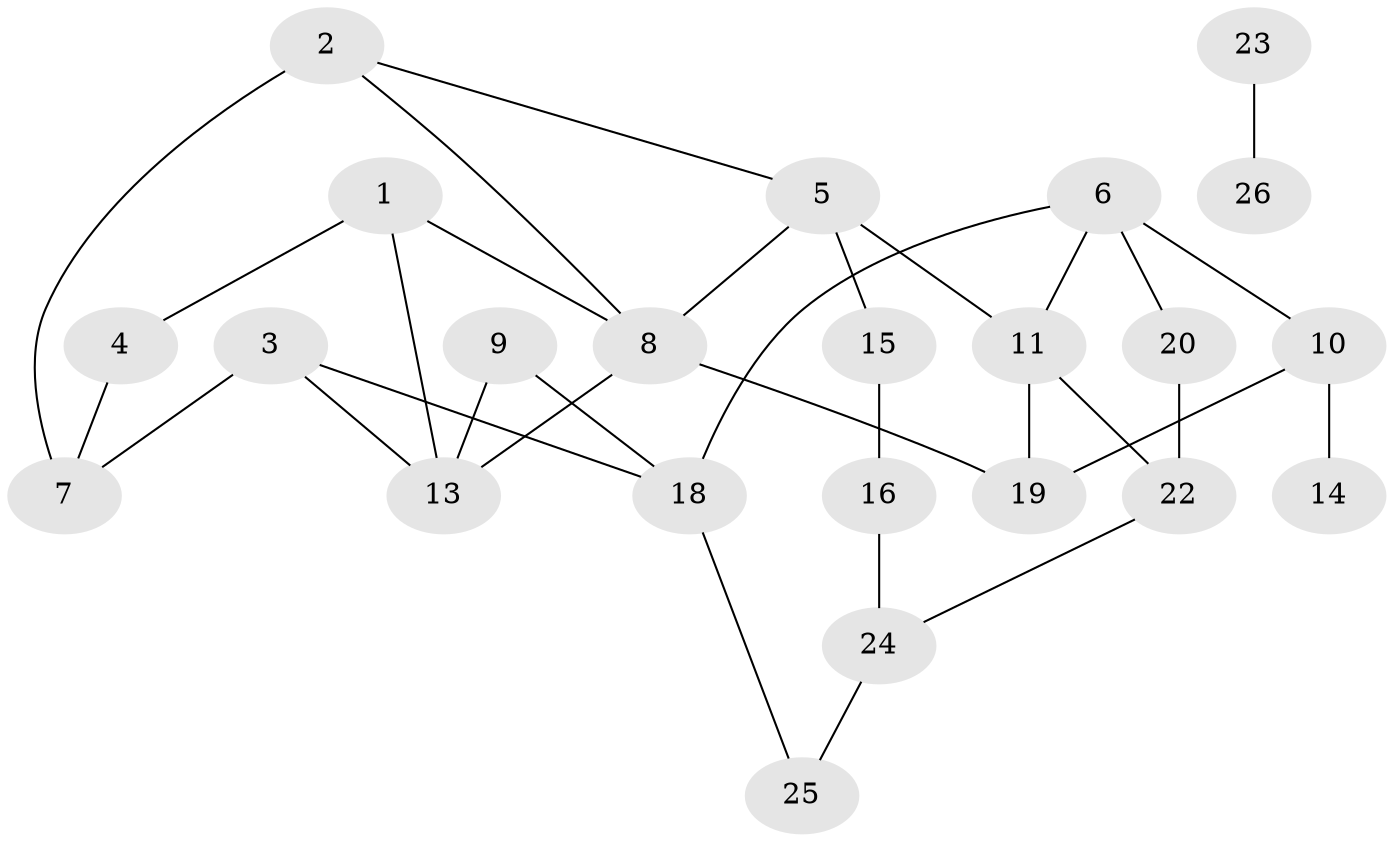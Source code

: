 // original degree distribution, {4: 0.16666666666666666, 5: 0.05555555555555555, 1: 0.3148148148148148, 2: 0.2962962962962963, 3: 0.1111111111111111, 0: 0.05555555555555555}
// Generated by graph-tools (version 1.1) at 2025/33/03/09/25 02:33:26]
// undirected, 23 vertices, 32 edges
graph export_dot {
graph [start="1"]
  node [color=gray90,style=filled];
  1;
  2;
  3;
  4;
  5;
  6;
  7;
  8;
  9;
  10;
  11;
  13;
  14;
  15;
  16;
  18;
  19;
  20;
  22;
  23;
  24;
  25;
  26;
  1 -- 4 [weight=1.0];
  1 -- 8 [weight=1.0];
  1 -- 13 [weight=1.0];
  2 -- 5 [weight=1.0];
  2 -- 7 [weight=2.0];
  2 -- 8 [weight=1.0];
  3 -- 7 [weight=1.0];
  3 -- 13 [weight=1.0];
  3 -- 18 [weight=1.0];
  4 -- 7 [weight=1.0];
  5 -- 8 [weight=1.0];
  5 -- 11 [weight=1.0];
  5 -- 15 [weight=1.0];
  6 -- 10 [weight=1.0];
  6 -- 11 [weight=1.0];
  6 -- 18 [weight=1.0];
  6 -- 20 [weight=1.0];
  8 -- 13 [weight=1.0];
  8 -- 19 [weight=1.0];
  9 -- 13 [weight=1.0];
  9 -- 18 [weight=1.0];
  10 -- 14 [weight=1.0];
  10 -- 19 [weight=1.0];
  11 -- 19 [weight=1.0];
  11 -- 22 [weight=1.0];
  15 -- 16 [weight=1.0];
  16 -- 24 [weight=1.0];
  18 -- 25 [weight=1.0];
  20 -- 22 [weight=1.0];
  22 -- 24 [weight=1.0];
  23 -- 26 [weight=1.0];
  24 -- 25 [weight=1.0];
}
